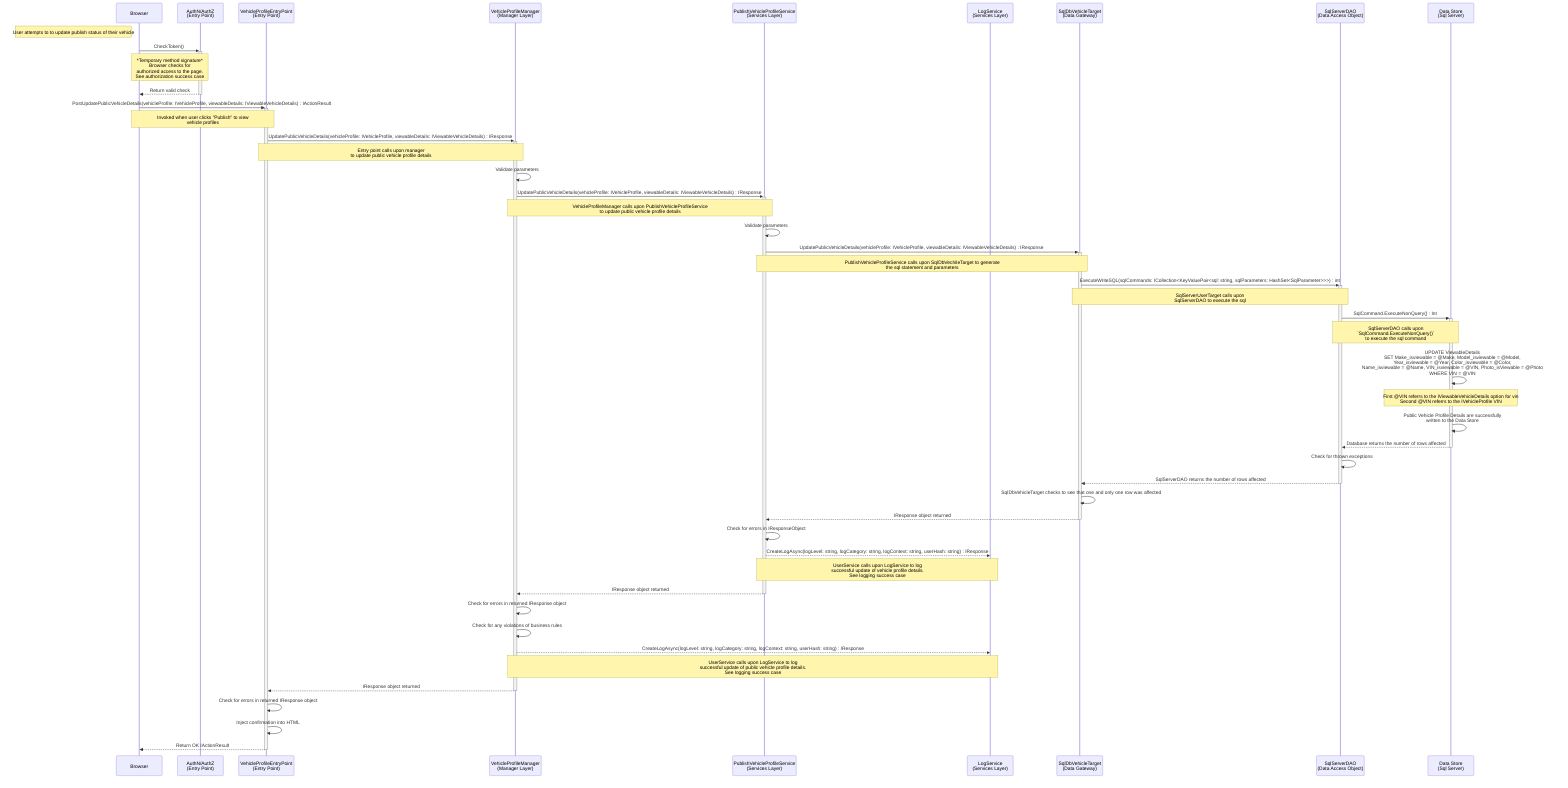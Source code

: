 sequenceDiagram
participant u as Browser
participant az as AuthN/AuthZ<br>(Entry Point)
participant e as VehicleProfileEntryPoint<br>(Entry Point)
participant vpm as VehicleProfileManager<br>(Manager Layer)
participant vps as PublishVehicleProfileService<br>(Services Layer)
participant ll as LogService<br>(Services Layer)
participant dg as SqlDbVehicleTarget<br>(Data Gateway)
participant da as SqlServerDAO<br>(Data Access Object)
participant ds as Data Store<br>(Sql Server)

Note Left of u: User attempts to to update publish status of their vehicle
u->>+az: CheckToken() 
    Note over u,az: *Temporary method signature*<br>Browser checks for<br>authorized access to the page.<br>See authorization success case
az-->>-u: Return valid check

u->>+e: PostUpdatePublicVehicleDetails(vehicleProfile: IVehicleProfile, viewableDetails: IViewableVehicleDetails) : IActionResult
    Note over u,e: Invoked when user clicks "Publish" to view<br>vehicle profiles

    e->>+vpm: UpdatePublicVehicleDetails(vehicleProfile: IVehicleProfile, viewableDetails: IViewableVehicleDetails) : IResponse
        Note over e,vpm: Entry point calls upon manager<br>to update public vehicle profile details

        vpm->>vpm: Validate parameters

        vpm->>+vps: UpdatePublicVehicleDetails(vehicleProfile: IVehicleProfile, viewableDetails: IViewableVehicleDetails) : IResponse
            Note over vpm,vps: VehicleProfileManager calls upon PublishVehicleProfileService<br>to update public vehicle profile details

            vps->>vps: Validate parameters

            vps->>+dg: UpdatePublicVehicleDetails(vehicleProfile: IVehicleProfile, viewableDetails: IViewableVehicleDetails) : IResponse
                Note over vps,dg: PublishVehicleProfileService calls upon SqlDbVechileTarget to generate<br>the sql statement and parameters

                dg->>+da: ExecuteWriteSQL(sqlCommands: ICollection<KeyValuePair<sql: string, sqlParameters: HashSet<SqlParameter>>>) : int
                    Note over dg,da: SqlServerUserTarget calls upon<br>SqlServerDAO to execute the sql

                    da->>+ds: SqlCommand.ExecuteNonQuery() : Int
                        Note over da,ds: SqlServerDAO calls upon<br>`SqlCommand.ExecuteNonQuery()`<br>to execute the sql command

                        ds->>ds: UPDATE ViewableDetails<br>SET Make_isviewable = @Make, Model_isviewable = @Model,<br>Year_isviewable = @Year, Color_isviewable = @Color,<br>Name_isviewable = @Name, VIN_isviewable = @VIN, Photo_isViewable = @Photo<br>WHERE VIN = @VIN
                            Note over ds,ds: First @VIN referrs to the IViewableVehicleDetails option for vin<br>Second @VIN referrs to the IVehicleProfile VIN

                        ds->>ds: Public Vehicle Profile Details are successfully<br>written to the Data Store

                    ds-->>-da: Database returns the number of rows affected

                    da->>da: Check for thrown exceptions

                da-->>-dg: SqlServerDAO returns the number of rows affected

                dg->>dg: SqlDbVehicleTarget checks to see that one and only one row was affected

            dg-->>-vps: IResponse object returned

            vps->>vps: Check for errors in IResponseObject

            # Log successful vehicle profile retrieval
            vps-->>ll: CreateLogAsync(logLevel: string, logCategory: string, logContext: string, userHash: string) : IResponse
                Note over vps,ll: UserService calls upon LogService to log<br>successful update of vehicle profile details.<br>See logging success case

        vps-->>-vpm: IResponse object returned

        vpm->>vpm: Check for errors in returned IResponse object

        vpm->>vpm: Check for any violations of business rules

        # Log successful vehicle profile retrieval
        vpm-->>ll: CreateLogAsync(logLevel: string, logCategory: string, logContext: string, userHash: string) : IResponse
            Note over vpm,ll: UserService calls upon LogService to log<br>successful update of public vehicle profile details.<br>See logging success case

    vpm-->>-e: IResponse object returned

    e->>e: Check for errors in returned IResponse object

    e->>e: Inject confirmation into HTML

e-->>-u: Return OK IActionResult